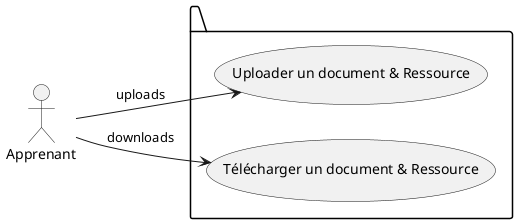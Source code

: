 @startuml
left to right direction

actor Apprenant as U

package " " {
  usecase "Uploader un document & Ressource"    as UC_Upload
  usecase "Télécharger un document & Ressource" as UC_Download
}

U --> UC_Upload : uploads
U --> UC_Download : downloads
@enduml
